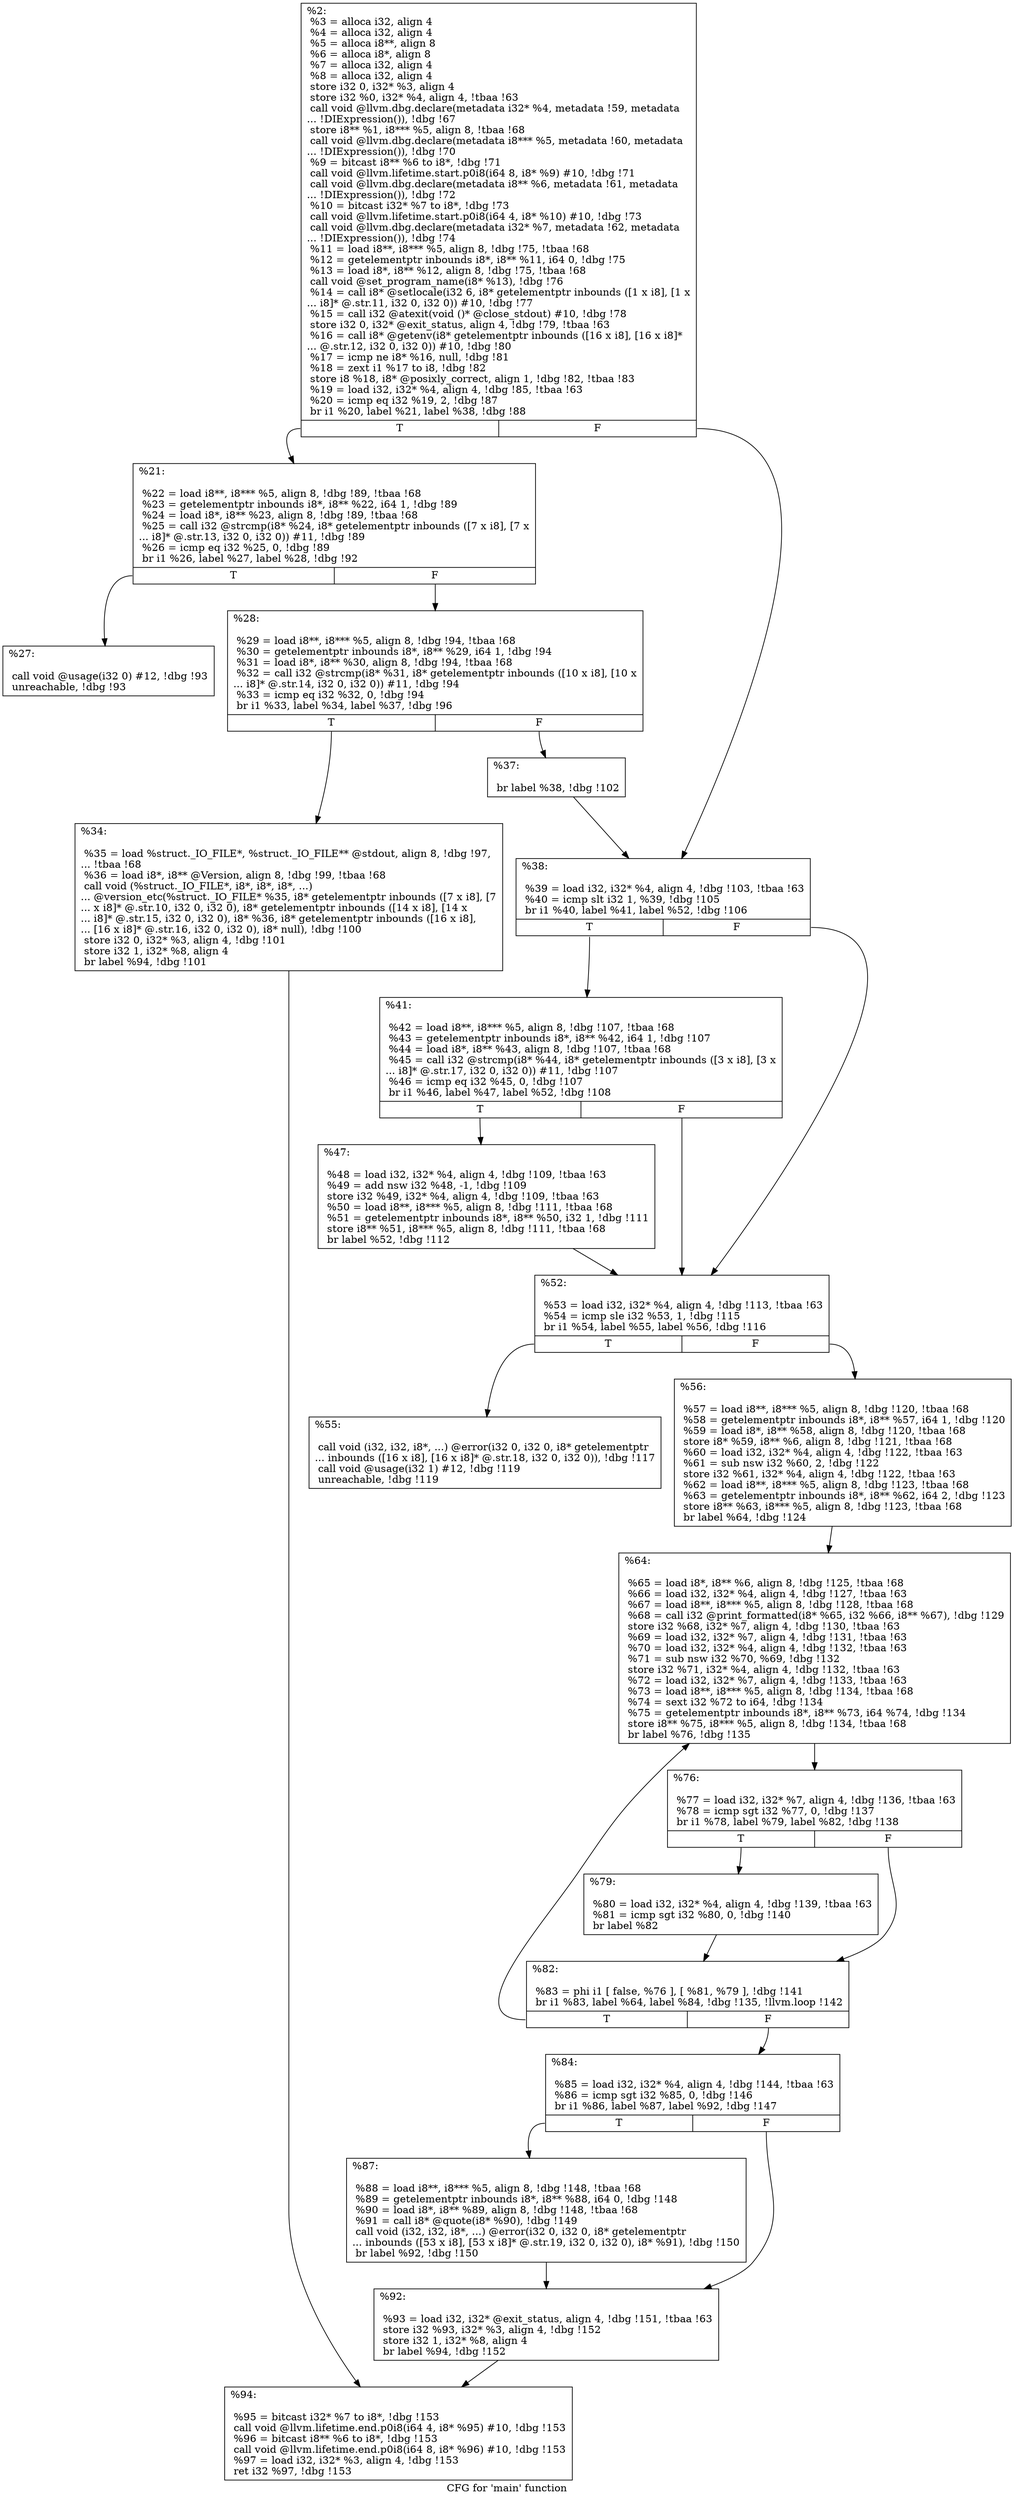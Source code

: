 digraph "CFG for 'main' function" {
	label="CFG for 'main' function";

	Node0x1bd4290 [shape=record,label="{%2:\l  %3 = alloca i32, align 4\l  %4 = alloca i32, align 4\l  %5 = alloca i8**, align 8\l  %6 = alloca i8*, align 8\l  %7 = alloca i32, align 4\l  %8 = alloca i32, align 4\l  store i32 0, i32* %3, align 4\l  store i32 %0, i32* %4, align 4, !tbaa !63\l  call void @llvm.dbg.declare(metadata i32* %4, metadata !59, metadata\l... !DIExpression()), !dbg !67\l  store i8** %1, i8*** %5, align 8, !tbaa !68\l  call void @llvm.dbg.declare(metadata i8*** %5, metadata !60, metadata\l... !DIExpression()), !dbg !70\l  %9 = bitcast i8** %6 to i8*, !dbg !71\l  call void @llvm.lifetime.start.p0i8(i64 8, i8* %9) #10, !dbg !71\l  call void @llvm.dbg.declare(metadata i8** %6, metadata !61, metadata\l... !DIExpression()), !dbg !72\l  %10 = bitcast i32* %7 to i8*, !dbg !73\l  call void @llvm.lifetime.start.p0i8(i64 4, i8* %10) #10, !dbg !73\l  call void @llvm.dbg.declare(metadata i32* %7, metadata !62, metadata\l... !DIExpression()), !dbg !74\l  %11 = load i8**, i8*** %5, align 8, !dbg !75, !tbaa !68\l  %12 = getelementptr inbounds i8*, i8** %11, i64 0, !dbg !75\l  %13 = load i8*, i8** %12, align 8, !dbg !75, !tbaa !68\l  call void @set_program_name(i8* %13), !dbg !76\l  %14 = call i8* @setlocale(i32 6, i8* getelementptr inbounds ([1 x i8], [1 x\l... i8]* @.str.11, i32 0, i32 0)) #10, !dbg !77\l  %15 = call i32 @atexit(void ()* @close_stdout) #10, !dbg !78\l  store i32 0, i32* @exit_status, align 4, !dbg !79, !tbaa !63\l  %16 = call i8* @getenv(i8* getelementptr inbounds ([16 x i8], [16 x i8]*\l... @.str.12, i32 0, i32 0)) #10, !dbg !80\l  %17 = icmp ne i8* %16, null, !dbg !81\l  %18 = zext i1 %17 to i8, !dbg !82\l  store i8 %18, i8* @posixly_correct, align 1, !dbg !82, !tbaa !83\l  %19 = load i32, i32* %4, align 4, !dbg !85, !tbaa !63\l  %20 = icmp eq i32 %19, 2, !dbg !87\l  br i1 %20, label %21, label %38, !dbg !88\l|{<s0>T|<s1>F}}"];
	Node0x1bd4290:s0 -> Node0x1bd4390;
	Node0x1bd4290:s1 -> Node0x1bd4520;
	Node0x1bd4390 [shape=record,label="{%21:\l\l  %22 = load i8**, i8*** %5, align 8, !dbg !89, !tbaa !68\l  %23 = getelementptr inbounds i8*, i8** %22, i64 1, !dbg !89\l  %24 = load i8*, i8** %23, align 8, !dbg !89, !tbaa !68\l  %25 = call i32 @strcmp(i8* %24, i8* getelementptr inbounds ([7 x i8], [7 x\l... i8]* @.str.13, i32 0, i32 0)) #11, !dbg !89\l  %26 = icmp eq i32 %25, 0, !dbg !89\l  br i1 %26, label %27, label %28, !dbg !92\l|{<s0>T|<s1>F}}"];
	Node0x1bd4390:s0 -> Node0x1bd43e0;
	Node0x1bd4390:s1 -> Node0x1bd4430;
	Node0x1bd43e0 [shape=record,label="{%27:\l\l  call void @usage(i32 0) #12, !dbg !93\l  unreachable, !dbg !93\l}"];
	Node0x1bd4430 [shape=record,label="{%28:\l\l  %29 = load i8**, i8*** %5, align 8, !dbg !94, !tbaa !68\l  %30 = getelementptr inbounds i8*, i8** %29, i64 1, !dbg !94\l  %31 = load i8*, i8** %30, align 8, !dbg !94, !tbaa !68\l  %32 = call i32 @strcmp(i8* %31, i8* getelementptr inbounds ([10 x i8], [10 x\l... i8]* @.str.14, i32 0, i32 0)) #11, !dbg !94\l  %33 = icmp eq i32 %32, 0, !dbg !94\l  br i1 %33, label %34, label %37, !dbg !96\l|{<s0>T|<s1>F}}"];
	Node0x1bd4430:s0 -> Node0x1bd4480;
	Node0x1bd4430:s1 -> Node0x1bd44d0;
	Node0x1bd4480 [shape=record,label="{%34:\l\l  %35 = load %struct._IO_FILE*, %struct._IO_FILE** @stdout, align 8, !dbg !97,\l... !tbaa !68\l  %36 = load i8*, i8** @Version, align 8, !dbg !99, !tbaa !68\l  call void (%struct._IO_FILE*, i8*, i8*, i8*, ...)\l... @version_etc(%struct._IO_FILE* %35, i8* getelementptr inbounds ([7 x i8], [7\l... x i8]* @.str.10, i32 0, i32 0), i8* getelementptr inbounds ([14 x i8], [14 x\l... i8]* @.str.15, i32 0, i32 0), i8* %36, i8* getelementptr inbounds ([16 x i8],\l... [16 x i8]* @.str.16, i32 0, i32 0), i8* null), !dbg !100\l  store i32 0, i32* %3, align 4, !dbg !101\l  store i32 1, i32* %8, align 4\l  br label %94, !dbg !101\l}"];
	Node0x1bd4480 -> Node0x1bd4930;
	Node0x1bd44d0 [shape=record,label="{%37:\l\l  br label %38, !dbg !102\l}"];
	Node0x1bd44d0 -> Node0x1bd4520;
	Node0x1bd4520 [shape=record,label="{%38:\l\l  %39 = load i32, i32* %4, align 4, !dbg !103, !tbaa !63\l  %40 = icmp slt i32 1, %39, !dbg !105\l  br i1 %40, label %41, label %52, !dbg !106\l|{<s0>T|<s1>F}}"];
	Node0x1bd4520:s0 -> Node0x1bd4570;
	Node0x1bd4520:s1 -> Node0x1bd4610;
	Node0x1bd4570 [shape=record,label="{%41:\l\l  %42 = load i8**, i8*** %5, align 8, !dbg !107, !tbaa !68\l  %43 = getelementptr inbounds i8*, i8** %42, i64 1, !dbg !107\l  %44 = load i8*, i8** %43, align 8, !dbg !107, !tbaa !68\l  %45 = call i32 @strcmp(i8* %44, i8* getelementptr inbounds ([3 x i8], [3 x\l... i8]* @.str.17, i32 0, i32 0)) #11, !dbg !107\l  %46 = icmp eq i32 %45, 0, !dbg !107\l  br i1 %46, label %47, label %52, !dbg !108\l|{<s0>T|<s1>F}}"];
	Node0x1bd4570:s0 -> Node0x1bd45c0;
	Node0x1bd4570:s1 -> Node0x1bd4610;
	Node0x1bd45c0 [shape=record,label="{%47:\l\l  %48 = load i32, i32* %4, align 4, !dbg !109, !tbaa !63\l  %49 = add nsw i32 %48, -1, !dbg !109\l  store i32 %49, i32* %4, align 4, !dbg !109, !tbaa !63\l  %50 = load i8**, i8*** %5, align 8, !dbg !111, !tbaa !68\l  %51 = getelementptr inbounds i8*, i8** %50, i32 1, !dbg !111\l  store i8** %51, i8*** %5, align 8, !dbg !111, !tbaa !68\l  br label %52, !dbg !112\l}"];
	Node0x1bd45c0 -> Node0x1bd4610;
	Node0x1bd4610 [shape=record,label="{%52:\l\l  %53 = load i32, i32* %4, align 4, !dbg !113, !tbaa !63\l  %54 = icmp sle i32 %53, 1, !dbg !115\l  br i1 %54, label %55, label %56, !dbg !116\l|{<s0>T|<s1>F}}"];
	Node0x1bd4610:s0 -> Node0x1bd4660;
	Node0x1bd4610:s1 -> Node0x1bd46b0;
	Node0x1bd4660 [shape=record,label="{%55:\l\l  call void (i32, i32, i8*, ...) @error(i32 0, i32 0, i8* getelementptr\l... inbounds ([16 x i8], [16 x i8]* @.str.18, i32 0, i32 0)), !dbg !117\l  call void @usage(i32 1) #12, !dbg !119\l  unreachable, !dbg !119\l}"];
	Node0x1bd46b0 [shape=record,label="{%56:\l\l  %57 = load i8**, i8*** %5, align 8, !dbg !120, !tbaa !68\l  %58 = getelementptr inbounds i8*, i8** %57, i64 1, !dbg !120\l  %59 = load i8*, i8** %58, align 8, !dbg !120, !tbaa !68\l  store i8* %59, i8** %6, align 8, !dbg !121, !tbaa !68\l  %60 = load i32, i32* %4, align 4, !dbg !122, !tbaa !63\l  %61 = sub nsw i32 %60, 2, !dbg !122\l  store i32 %61, i32* %4, align 4, !dbg !122, !tbaa !63\l  %62 = load i8**, i8*** %5, align 8, !dbg !123, !tbaa !68\l  %63 = getelementptr inbounds i8*, i8** %62, i64 2, !dbg !123\l  store i8** %63, i8*** %5, align 8, !dbg !123, !tbaa !68\l  br label %64, !dbg !124\l}"];
	Node0x1bd46b0 -> Node0x1bd4700;
	Node0x1bd4700 [shape=record,label="{%64:\l\l  %65 = load i8*, i8** %6, align 8, !dbg !125, !tbaa !68\l  %66 = load i32, i32* %4, align 4, !dbg !127, !tbaa !63\l  %67 = load i8**, i8*** %5, align 8, !dbg !128, !tbaa !68\l  %68 = call i32 @print_formatted(i8* %65, i32 %66, i8** %67), !dbg !129\l  store i32 %68, i32* %7, align 4, !dbg !130, !tbaa !63\l  %69 = load i32, i32* %7, align 4, !dbg !131, !tbaa !63\l  %70 = load i32, i32* %4, align 4, !dbg !132, !tbaa !63\l  %71 = sub nsw i32 %70, %69, !dbg !132\l  store i32 %71, i32* %4, align 4, !dbg !132, !tbaa !63\l  %72 = load i32, i32* %7, align 4, !dbg !133, !tbaa !63\l  %73 = load i8**, i8*** %5, align 8, !dbg !134, !tbaa !68\l  %74 = sext i32 %72 to i64, !dbg !134\l  %75 = getelementptr inbounds i8*, i8** %73, i64 %74, !dbg !134\l  store i8** %75, i8*** %5, align 8, !dbg !134, !tbaa !68\l  br label %76, !dbg !135\l}"];
	Node0x1bd4700 -> Node0x1bd4750;
	Node0x1bd4750 [shape=record,label="{%76:\l\l  %77 = load i32, i32* %7, align 4, !dbg !136, !tbaa !63\l  %78 = icmp sgt i32 %77, 0, !dbg !137\l  br i1 %78, label %79, label %82, !dbg !138\l|{<s0>T|<s1>F}}"];
	Node0x1bd4750:s0 -> Node0x1bd47a0;
	Node0x1bd4750:s1 -> Node0x1bd47f0;
	Node0x1bd47a0 [shape=record,label="{%79:\l\l  %80 = load i32, i32* %4, align 4, !dbg !139, !tbaa !63\l  %81 = icmp sgt i32 %80, 0, !dbg !140\l  br label %82\l}"];
	Node0x1bd47a0 -> Node0x1bd47f0;
	Node0x1bd47f0 [shape=record,label="{%82:\l\l  %83 = phi i1 [ false, %76 ], [ %81, %79 ], !dbg !141\l  br i1 %83, label %64, label %84, !dbg !135, !llvm.loop !142\l|{<s0>T|<s1>F}}"];
	Node0x1bd47f0:s0 -> Node0x1bd4700;
	Node0x1bd47f0:s1 -> Node0x1bd4840;
	Node0x1bd4840 [shape=record,label="{%84:\l\l  %85 = load i32, i32* %4, align 4, !dbg !144, !tbaa !63\l  %86 = icmp sgt i32 %85, 0, !dbg !146\l  br i1 %86, label %87, label %92, !dbg !147\l|{<s0>T|<s1>F}}"];
	Node0x1bd4840:s0 -> Node0x1bd4890;
	Node0x1bd4840:s1 -> Node0x1bd48e0;
	Node0x1bd4890 [shape=record,label="{%87:\l\l  %88 = load i8**, i8*** %5, align 8, !dbg !148, !tbaa !68\l  %89 = getelementptr inbounds i8*, i8** %88, i64 0, !dbg !148\l  %90 = load i8*, i8** %89, align 8, !dbg !148, !tbaa !68\l  %91 = call i8* @quote(i8* %90), !dbg !149\l  call void (i32, i32, i8*, ...) @error(i32 0, i32 0, i8* getelementptr\l... inbounds ([53 x i8], [53 x i8]* @.str.19, i32 0, i32 0), i8* %91), !dbg !150\l  br label %92, !dbg !150\l}"];
	Node0x1bd4890 -> Node0x1bd48e0;
	Node0x1bd48e0 [shape=record,label="{%92:\l\l  %93 = load i32, i32* @exit_status, align 4, !dbg !151, !tbaa !63\l  store i32 %93, i32* %3, align 4, !dbg !152\l  store i32 1, i32* %8, align 4\l  br label %94, !dbg !152\l}"];
	Node0x1bd48e0 -> Node0x1bd4930;
	Node0x1bd4930 [shape=record,label="{%94:\l\l  %95 = bitcast i32* %7 to i8*, !dbg !153\l  call void @llvm.lifetime.end.p0i8(i64 4, i8* %95) #10, !dbg !153\l  %96 = bitcast i8** %6 to i8*, !dbg !153\l  call void @llvm.lifetime.end.p0i8(i64 8, i8* %96) #10, !dbg !153\l  %97 = load i32, i32* %3, align 4, !dbg !153\l  ret i32 %97, !dbg !153\l}"];
}

